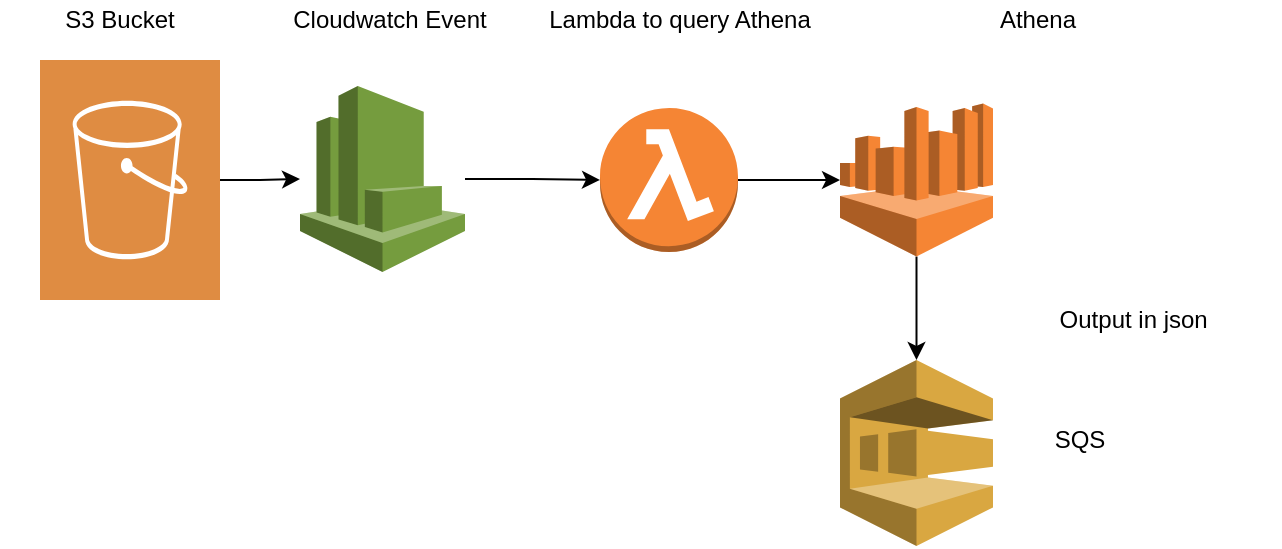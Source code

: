 <mxfile version="13.6.4" type="github">
  <diagram id="pUH0MC_lY3okQcDOXFTs" name="Page-1">
    <mxGraphModel dx="782" dy="437" grid="1" gridSize="10" guides="1" tooltips="1" connect="1" arrows="1" fold="1" page="1" pageScale="1" pageWidth="850" pageHeight="1100" math="0" shadow="0">
      <root>
        <mxCell id="0" />
        <mxCell id="1" parent="0" />
        <mxCell id="J5BrPKosjAkrrjW0uV-6-14" value="" style="edgeStyle=orthogonalEdgeStyle;rounded=0;orthogonalLoop=1;jettySize=auto;html=1;" edge="1" parent="1" source="J5BrPKosjAkrrjW0uV-6-1" target="J5BrPKosjAkrrjW0uV-6-6">
          <mxGeometry relative="1" as="geometry" />
        </mxCell>
        <mxCell id="J5BrPKosjAkrrjW0uV-6-1" value="" style="pointerEvents=1;shadow=0;dashed=0;html=1;strokeColor=none;fillColor=#DF8C42;labelPosition=center;verticalLabelPosition=bottom;verticalAlign=top;align=center;outlineConnect=0;shape=mxgraph.veeam2.aws_s3;" vertex="1" parent="1">
          <mxGeometry x="50" y="130" width="90" height="120" as="geometry" />
        </mxCell>
        <mxCell id="J5BrPKosjAkrrjW0uV-6-5" value="" style="edgeStyle=orthogonalEdgeStyle;rounded=0;orthogonalLoop=1;jettySize=auto;html=1;" edge="1" parent="1" source="J5BrPKosjAkrrjW0uV-6-2">
          <mxGeometry relative="1" as="geometry">
            <mxPoint x="290.02" y="197.5" as="targetPoint" />
          </mxGeometry>
        </mxCell>
        <mxCell id="J5BrPKosjAkrrjW0uV-6-8" value="" style="edgeStyle=orthogonalEdgeStyle;rounded=0;orthogonalLoop=1;jettySize=auto;html=1;" edge="1" parent="1" source="J5BrPKosjAkrrjW0uV-6-6" target="J5BrPKosjAkrrjW0uV-6-7">
          <mxGeometry relative="1" as="geometry" />
        </mxCell>
        <mxCell id="J5BrPKosjAkrrjW0uV-6-6" value="" style="outlineConnect=0;dashed=0;verticalLabelPosition=bottom;verticalAlign=top;align=center;html=1;shape=mxgraph.aws3.cloudwatch;fillColor=#759C3E;gradientColor=none;" vertex="1" parent="1">
          <mxGeometry x="180" y="143" width="82.5" height="93" as="geometry" />
        </mxCell>
        <mxCell id="J5BrPKosjAkrrjW0uV-6-10" value="" style="edgeStyle=orthogonalEdgeStyle;rounded=0;orthogonalLoop=1;jettySize=auto;html=1;" edge="1" parent="1" source="J5BrPKosjAkrrjW0uV-6-7" target="J5BrPKosjAkrrjW0uV-6-9">
          <mxGeometry relative="1" as="geometry" />
        </mxCell>
        <mxCell id="J5BrPKosjAkrrjW0uV-6-7" value="" style="outlineConnect=0;dashed=0;verticalLabelPosition=bottom;verticalAlign=top;align=center;html=1;shape=mxgraph.aws3.lambda_function;fillColor=#F58534;gradientColor=none;" vertex="1" parent="1">
          <mxGeometry x="330" y="154" width="69" height="72" as="geometry" />
        </mxCell>
        <mxCell id="J5BrPKosjAkrrjW0uV-6-12" value="" style="edgeStyle=orthogonalEdgeStyle;rounded=0;orthogonalLoop=1;jettySize=auto;html=1;" edge="1" parent="1" source="J5BrPKosjAkrrjW0uV-6-9" target="J5BrPKosjAkrrjW0uV-6-11">
          <mxGeometry relative="1" as="geometry" />
        </mxCell>
        <mxCell id="J5BrPKosjAkrrjW0uV-6-9" value="" style="outlineConnect=0;dashed=0;verticalLabelPosition=bottom;verticalAlign=top;align=center;html=1;shape=mxgraph.aws3.athena;fillColor=#F58534;gradientColor=none;" vertex="1" parent="1">
          <mxGeometry x="450" y="151.75" width="76.5" height="76.5" as="geometry" />
        </mxCell>
        <mxCell id="J5BrPKosjAkrrjW0uV-6-11" value="" style="outlineConnect=0;dashed=0;verticalLabelPosition=bottom;verticalAlign=top;align=center;html=1;shape=mxgraph.aws3.sqs;fillColor=#D9A741;gradientColor=none;" vertex="1" parent="1">
          <mxGeometry x="450" y="280" width="76.5" height="93" as="geometry" />
        </mxCell>
        <mxCell id="J5BrPKosjAkrrjW0uV-6-15" value="S3 Bucket" style="text;html=1;strokeColor=none;fillColor=none;align=center;verticalAlign=middle;whiteSpace=wrap;rounded=0;" vertex="1" parent="1">
          <mxGeometry x="30" y="100" width="120" height="20" as="geometry" />
        </mxCell>
        <mxCell id="J5BrPKosjAkrrjW0uV-6-16" value="Cloudwatch Event" style="text;html=1;strokeColor=none;fillColor=none;align=center;verticalAlign=middle;whiteSpace=wrap;rounded=0;" vertex="1" parent="1">
          <mxGeometry x="170" y="100" width="110" height="20" as="geometry" />
        </mxCell>
        <mxCell id="J5BrPKosjAkrrjW0uV-6-17" value="Lambda to query Athena" style="text;html=1;strokeColor=none;fillColor=none;align=center;verticalAlign=middle;whiteSpace=wrap;rounded=0;" vertex="1" parent="1">
          <mxGeometry x="300" y="100" width="140" height="20" as="geometry" />
        </mxCell>
        <mxCell id="J5BrPKosjAkrrjW0uV-6-18" value="Athena" style="text;html=1;strokeColor=none;fillColor=none;align=center;verticalAlign=middle;whiteSpace=wrap;rounded=0;" vertex="1" parent="1">
          <mxGeometry x="468" y="100" width="162" height="20" as="geometry" />
        </mxCell>
        <mxCell id="J5BrPKosjAkrrjW0uV-6-19" value="Output in json&amp;nbsp;" style="text;html=1;strokeColor=none;fillColor=none;align=center;verticalAlign=middle;whiteSpace=wrap;rounded=0;" vertex="1" parent="1">
          <mxGeometry x="527" y="250" width="143" height="20" as="geometry" />
        </mxCell>
        <mxCell id="J5BrPKosjAkrrjW0uV-6-20" value="SQS" style="text;html=1;strokeColor=none;fillColor=none;align=center;verticalAlign=middle;whiteSpace=wrap;rounded=0;" vertex="1" parent="1">
          <mxGeometry x="550" y="310" width="40" height="20" as="geometry" />
        </mxCell>
      </root>
    </mxGraphModel>
  </diagram>
</mxfile>
